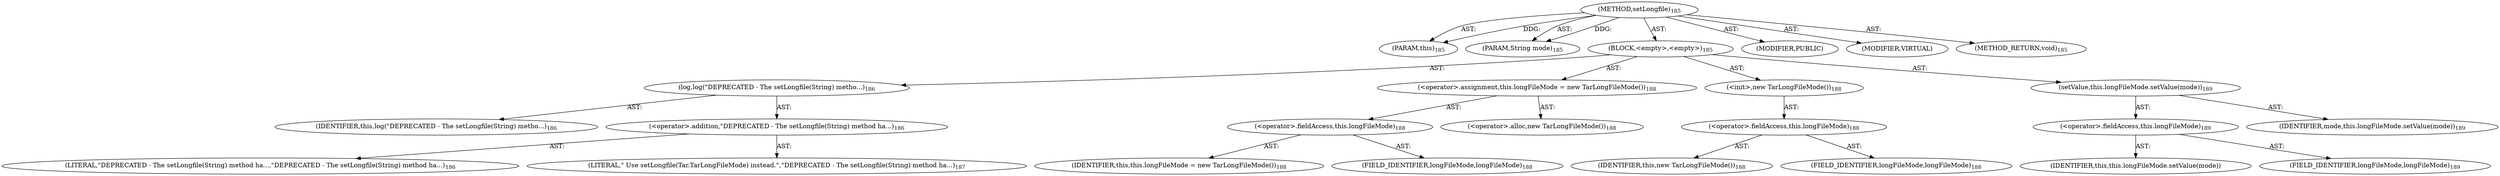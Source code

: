 digraph "setLongfile" {  
"111669149700" [label = <(METHOD,setLongfile)<SUB>185</SUB>> ]
"115964116995" [label = <(PARAM,this)<SUB>185</SUB>> ]
"115964117025" [label = <(PARAM,String mode)<SUB>185</SUB>> ]
"25769803780" [label = <(BLOCK,&lt;empty&gt;,&lt;empty&gt;)<SUB>185</SUB>> ]
"30064771087" [label = <(log,log(&quot;DEPRECATED - The setLongfile(String) metho...)<SUB>186</SUB>> ]
"68719476739" [label = <(IDENTIFIER,this,log(&quot;DEPRECATED - The setLongfile(String) metho...)<SUB>186</SUB>> ]
"30064771088" [label = <(&lt;operator&gt;.addition,&quot;DEPRECATED - The setLongfile(String) method ha...)<SUB>186</SUB>> ]
"90194313216" [label = <(LITERAL,&quot;DEPRECATED - The setLongfile(String) method ha...,&quot;DEPRECATED - The setLongfile(String) method ha...)<SUB>186</SUB>> ]
"90194313217" [label = <(LITERAL,&quot; Use setLongfile(Tar.TarLongFileMode) instead.&quot;,&quot;DEPRECATED - The setLongfile(String) method ha...)<SUB>187</SUB>> ]
"30064771089" [label = <(&lt;operator&gt;.assignment,this.longFileMode = new TarLongFileMode())<SUB>188</SUB>> ]
"30064771090" [label = <(&lt;operator&gt;.fieldAccess,this.longFileMode)<SUB>188</SUB>> ]
"68719476740" [label = <(IDENTIFIER,this,this.longFileMode = new TarLongFileMode())<SUB>188</SUB>> ]
"55834574852" [label = <(FIELD_IDENTIFIER,longFileMode,longFileMode)<SUB>188</SUB>> ]
"30064771091" [label = <(&lt;operator&gt;.alloc,new TarLongFileMode())<SUB>188</SUB>> ]
"30064771092" [label = <(&lt;init&gt;,new TarLongFileMode())<SUB>188</SUB>> ]
"30064771093" [label = <(&lt;operator&gt;.fieldAccess,this.longFileMode)<SUB>188</SUB>> ]
"68719476794" [label = <(IDENTIFIER,this,new TarLongFileMode())<SUB>188</SUB>> ]
"55834574853" [label = <(FIELD_IDENTIFIER,longFileMode,longFileMode)<SUB>188</SUB>> ]
"30064771094" [label = <(setValue,this.longFileMode.setValue(mode))<SUB>189</SUB>> ]
"30064771095" [label = <(&lt;operator&gt;.fieldAccess,this.longFileMode)<SUB>189</SUB>> ]
"68719476795" [label = <(IDENTIFIER,this,this.longFileMode.setValue(mode))> ]
"55834574854" [label = <(FIELD_IDENTIFIER,longFileMode,longFileMode)<SUB>189</SUB>> ]
"68719476796" [label = <(IDENTIFIER,mode,this.longFileMode.setValue(mode))<SUB>189</SUB>> ]
"133143986197" [label = <(MODIFIER,PUBLIC)> ]
"133143986198" [label = <(MODIFIER,VIRTUAL)> ]
"128849018884" [label = <(METHOD_RETURN,void)<SUB>185</SUB>> ]
  "111669149700" -> "115964116995"  [ label = "AST: "] 
  "111669149700" -> "115964117025"  [ label = "AST: "] 
  "111669149700" -> "25769803780"  [ label = "AST: "] 
  "111669149700" -> "133143986197"  [ label = "AST: "] 
  "111669149700" -> "133143986198"  [ label = "AST: "] 
  "111669149700" -> "128849018884"  [ label = "AST: "] 
  "25769803780" -> "30064771087"  [ label = "AST: "] 
  "25769803780" -> "30064771089"  [ label = "AST: "] 
  "25769803780" -> "30064771092"  [ label = "AST: "] 
  "25769803780" -> "30064771094"  [ label = "AST: "] 
  "30064771087" -> "68719476739"  [ label = "AST: "] 
  "30064771087" -> "30064771088"  [ label = "AST: "] 
  "30064771088" -> "90194313216"  [ label = "AST: "] 
  "30064771088" -> "90194313217"  [ label = "AST: "] 
  "30064771089" -> "30064771090"  [ label = "AST: "] 
  "30064771089" -> "30064771091"  [ label = "AST: "] 
  "30064771090" -> "68719476740"  [ label = "AST: "] 
  "30064771090" -> "55834574852"  [ label = "AST: "] 
  "30064771092" -> "30064771093"  [ label = "AST: "] 
  "30064771093" -> "68719476794"  [ label = "AST: "] 
  "30064771093" -> "55834574853"  [ label = "AST: "] 
  "30064771094" -> "30064771095"  [ label = "AST: "] 
  "30064771094" -> "68719476796"  [ label = "AST: "] 
  "30064771095" -> "68719476795"  [ label = "AST: "] 
  "30064771095" -> "55834574854"  [ label = "AST: "] 
  "111669149700" -> "115964116995"  [ label = "DDG: "] 
  "111669149700" -> "115964117025"  [ label = "DDG: "] 
}
